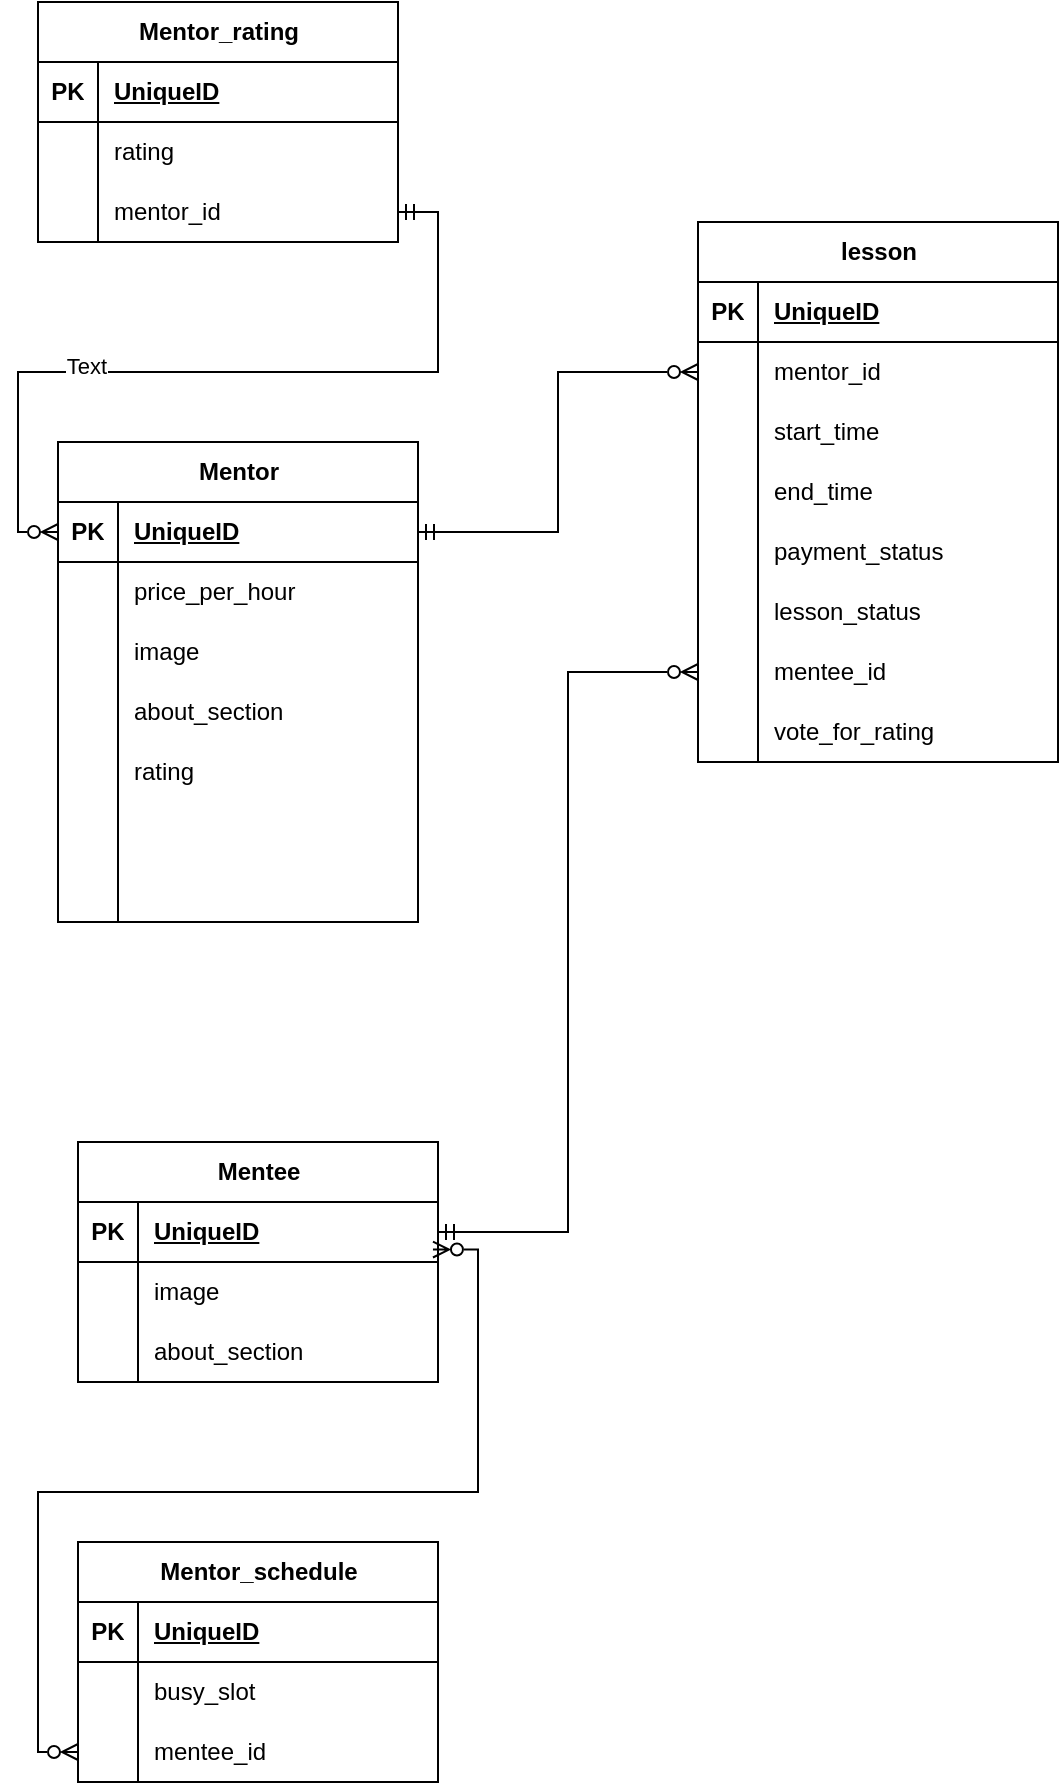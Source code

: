 <mxfile>
    <diagram name="Page-1" id="AzrBd_2-cNHZ7Tf4NZFp">
        <mxGraphModel dx="1147" dy="-1592" grid="1" gridSize="10" guides="1" tooltips="1" connect="1" arrows="1" fold="1" page="1" pageScale="1" pageWidth="827" pageHeight="1169" math="0" shadow="0">
            <root>
                <mxCell id="0"/>
                <mxCell id="1" parent="0"/>
                <mxCell id="NCEz6byxXxkzfDH3Py63-1" value="Mentor" style="shape=table;startSize=30;container=1;collapsible=1;childLayout=tableLayout;fixedRows=1;rowLines=0;fontStyle=1;align=center;resizeLast=1;html=1;" parent="1" vertex="1">
                    <mxGeometry x="720" y="3100" width="180" height="240" as="geometry"/>
                </mxCell>
                <mxCell id="NCEz6byxXxkzfDH3Py63-2" value="" style="shape=tableRow;horizontal=0;startSize=0;swimlaneHead=0;swimlaneBody=0;fillColor=none;collapsible=0;dropTarget=0;points=[[0,0.5],[1,0.5]];portConstraint=eastwest;top=0;left=0;right=0;bottom=1;" parent="NCEz6byxXxkzfDH3Py63-1" vertex="1">
                    <mxGeometry y="30" width="180" height="30" as="geometry"/>
                </mxCell>
                <mxCell id="NCEz6byxXxkzfDH3Py63-3" value="PK" style="shape=partialRectangle;connectable=0;fillColor=none;top=0;left=0;bottom=0;right=0;fontStyle=1;overflow=hidden;whiteSpace=wrap;html=1;" parent="NCEz6byxXxkzfDH3Py63-2" vertex="1">
                    <mxGeometry width="30" height="30" as="geometry">
                        <mxRectangle width="30" height="30" as="alternateBounds"/>
                    </mxGeometry>
                </mxCell>
                <mxCell id="NCEz6byxXxkzfDH3Py63-4" value="UniqueID" style="shape=partialRectangle;connectable=0;fillColor=none;top=0;left=0;bottom=0;right=0;align=left;spacingLeft=6;fontStyle=5;overflow=hidden;whiteSpace=wrap;html=1;" parent="NCEz6byxXxkzfDH3Py63-2" vertex="1">
                    <mxGeometry x="30" width="150" height="30" as="geometry">
                        <mxRectangle width="150" height="30" as="alternateBounds"/>
                    </mxGeometry>
                </mxCell>
                <mxCell id="NCEz6byxXxkzfDH3Py63-5" value="" style="shape=tableRow;horizontal=0;startSize=0;swimlaneHead=0;swimlaneBody=0;fillColor=none;collapsible=0;dropTarget=0;points=[[0,0.5],[1,0.5]];portConstraint=eastwest;top=0;left=0;right=0;bottom=0;" parent="NCEz6byxXxkzfDH3Py63-1" vertex="1">
                    <mxGeometry y="60" width="180" height="30" as="geometry"/>
                </mxCell>
                <mxCell id="NCEz6byxXxkzfDH3Py63-6" value="" style="shape=partialRectangle;connectable=0;fillColor=none;top=0;left=0;bottom=0;right=0;editable=1;overflow=hidden;whiteSpace=wrap;html=1;" parent="NCEz6byxXxkzfDH3Py63-5" vertex="1">
                    <mxGeometry width="30" height="30" as="geometry">
                        <mxRectangle width="30" height="30" as="alternateBounds"/>
                    </mxGeometry>
                </mxCell>
                <mxCell id="NCEz6byxXxkzfDH3Py63-7" value="price_per_hour" style="shape=partialRectangle;connectable=0;fillColor=none;top=0;left=0;bottom=0;right=0;align=left;spacingLeft=6;overflow=hidden;whiteSpace=wrap;html=1;" parent="NCEz6byxXxkzfDH3Py63-5" vertex="1">
                    <mxGeometry x="30" width="150" height="30" as="geometry">
                        <mxRectangle width="150" height="30" as="alternateBounds"/>
                    </mxGeometry>
                </mxCell>
                <mxCell id="NCEz6byxXxkzfDH3Py63-8" value="" style="shape=tableRow;horizontal=0;startSize=0;swimlaneHead=0;swimlaneBody=0;fillColor=none;collapsible=0;dropTarget=0;points=[[0,0.5],[1,0.5]];portConstraint=eastwest;top=0;left=0;right=0;bottom=0;" parent="NCEz6byxXxkzfDH3Py63-1" vertex="1">
                    <mxGeometry y="90" width="180" height="30" as="geometry"/>
                </mxCell>
                <mxCell id="NCEz6byxXxkzfDH3Py63-9" value="" style="shape=partialRectangle;connectable=0;fillColor=none;top=0;left=0;bottom=0;right=0;editable=1;overflow=hidden;whiteSpace=wrap;html=1;" parent="NCEz6byxXxkzfDH3Py63-8" vertex="1">
                    <mxGeometry width="30" height="30" as="geometry">
                        <mxRectangle width="30" height="30" as="alternateBounds"/>
                    </mxGeometry>
                </mxCell>
                <mxCell id="NCEz6byxXxkzfDH3Py63-10" value="image" style="shape=partialRectangle;connectable=0;fillColor=none;top=0;left=0;bottom=0;right=0;align=left;spacingLeft=6;overflow=hidden;whiteSpace=wrap;html=1;" parent="NCEz6byxXxkzfDH3Py63-8" vertex="1">
                    <mxGeometry x="30" width="150" height="30" as="geometry">
                        <mxRectangle width="150" height="30" as="alternateBounds"/>
                    </mxGeometry>
                </mxCell>
                <mxCell id="NCEz6byxXxkzfDH3Py63-11" value="" style="shape=tableRow;horizontal=0;startSize=0;swimlaneHead=0;swimlaneBody=0;fillColor=none;collapsible=0;dropTarget=0;points=[[0,0.5],[1,0.5]];portConstraint=eastwest;top=0;left=0;right=0;bottom=0;" parent="NCEz6byxXxkzfDH3Py63-1" vertex="1">
                    <mxGeometry y="120" width="180" height="30" as="geometry"/>
                </mxCell>
                <mxCell id="NCEz6byxXxkzfDH3Py63-12" value="" style="shape=partialRectangle;connectable=0;fillColor=none;top=0;left=0;bottom=0;right=0;editable=1;overflow=hidden;whiteSpace=wrap;html=1;" parent="NCEz6byxXxkzfDH3Py63-11" vertex="1">
                    <mxGeometry width="30" height="30" as="geometry">
                        <mxRectangle width="30" height="30" as="alternateBounds"/>
                    </mxGeometry>
                </mxCell>
                <mxCell id="NCEz6byxXxkzfDH3Py63-13" value="about_section" style="shape=partialRectangle;connectable=0;fillColor=none;top=0;left=0;bottom=0;right=0;align=left;spacingLeft=6;overflow=hidden;whiteSpace=wrap;html=1;" parent="NCEz6byxXxkzfDH3Py63-11" vertex="1">
                    <mxGeometry x="30" width="150" height="30" as="geometry">
                        <mxRectangle width="150" height="30" as="alternateBounds"/>
                    </mxGeometry>
                </mxCell>
                <mxCell id="NCEz6byxXxkzfDH3Py63-14" style="shape=tableRow;horizontal=0;startSize=0;swimlaneHead=0;swimlaneBody=0;fillColor=none;collapsible=0;dropTarget=0;points=[[0,0.5],[1,0.5]];portConstraint=eastwest;top=0;left=0;right=0;bottom=0;" parent="NCEz6byxXxkzfDH3Py63-1" vertex="1">
                    <mxGeometry y="150" width="180" height="30" as="geometry"/>
                </mxCell>
                <mxCell id="NCEz6byxXxkzfDH3Py63-15" style="shape=partialRectangle;connectable=0;fillColor=none;top=0;left=0;bottom=0;right=0;editable=1;overflow=hidden;whiteSpace=wrap;html=1;" parent="NCEz6byxXxkzfDH3Py63-14" vertex="1">
                    <mxGeometry width="30" height="30" as="geometry">
                        <mxRectangle width="30" height="30" as="alternateBounds"/>
                    </mxGeometry>
                </mxCell>
                <mxCell id="NCEz6byxXxkzfDH3Py63-16" value="rating" style="shape=partialRectangle;connectable=0;fillColor=none;top=0;left=0;bottom=0;right=0;align=left;spacingLeft=6;overflow=hidden;whiteSpace=wrap;html=1;" parent="NCEz6byxXxkzfDH3Py63-14" vertex="1">
                    <mxGeometry x="30" width="150" height="30" as="geometry">
                        <mxRectangle width="150" height="30" as="alternateBounds"/>
                    </mxGeometry>
                </mxCell>
                <mxCell id="NCEz6byxXxkzfDH3Py63-17" style="shape=tableRow;horizontal=0;startSize=0;swimlaneHead=0;swimlaneBody=0;fillColor=none;collapsible=0;dropTarget=0;points=[[0,0.5],[1,0.5]];portConstraint=eastwest;top=0;left=0;right=0;bottom=0;" parent="NCEz6byxXxkzfDH3Py63-1" vertex="1">
                    <mxGeometry y="180" width="180" height="30" as="geometry"/>
                </mxCell>
                <mxCell id="NCEz6byxXxkzfDH3Py63-18" style="shape=partialRectangle;connectable=0;fillColor=none;top=0;left=0;bottom=0;right=0;editable=1;overflow=hidden;whiteSpace=wrap;html=1;" parent="NCEz6byxXxkzfDH3Py63-17" vertex="1">
                    <mxGeometry width="30" height="30" as="geometry">
                        <mxRectangle width="30" height="30" as="alternateBounds"/>
                    </mxGeometry>
                </mxCell>
                <mxCell id="NCEz6byxXxkzfDH3Py63-19" value="" style="shape=partialRectangle;connectable=0;fillColor=none;top=0;left=0;bottom=0;right=0;align=left;spacingLeft=6;overflow=hidden;whiteSpace=wrap;html=1;" parent="NCEz6byxXxkzfDH3Py63-17" vertex="1">
                    <mxGeometry x="30" width="150" height="30" as="geometry">
                        <mxRectangle width="150" height="30" as="alternateBounds"/>
                    </mxGeometry>
                </mxCell>
                <mxCell id="NCEz6byxXxkzfDH3Py63-20" style="shape=tableRow;horizontal=0;startSize=0;swimlaneHead=0;swimlaneBody=0;fillColor=none;collapsible=0;dropTarget=0;points=[[0,0.5],[1,0.5]];portConstraint=eastwest;top=0;left=0;right=0;bottom=0;" parent="NCEz6byxXxkzfDH3Py63-1" vertex="1">
                    <mxGeometry y="210" width="180" height="30" as="geometry"/>
                </mxCell>
                <mxCell id="NCEz6byxXxkzfDH3Py63-21" style="shape=partialRectangle;connectable=0;fillColor=none;top=0;left=0;bottom=0;right=0;editable=1;overflow=hidden;whiteSpace=wrap;html=1;" parent="NCEz6byxXxkzfDH3Py63-20" vertex="1">
                    <mxGeometry width="30" height="30" as="geometry">
                        <mxRectangle width="30" height="30" as="alternateBounds"/>
                    </mxGeometry>
                </mxCell>
                <mxCell id="NCEz6byxXxkzfDH3Py63-22" value="" style="shape=partialRectangle;connectable=0;fillColor=none;top=0;left=0;bottom=0;right=0;align=left;spacingLeft=6;overflow=hidden;whiteSpace=wrap;html=1;" parent="NCEz6byxXxkzfDH3Py63-20" vertex="1">
                    <mxGeometry x="30" width="150" height="30" as="geometry">
                        <mxRectangle width="150" height="30" as="alternateBounds"/>
                    </mxGeometry>
                </mxCell>
                <mxCell id="NCEz6byxXxkzfDH3Py63-23" value="Mentee" style="shape=table;startSize=30;container=1;collapsible=1;childLayout=tableLayout;fixedRows=1;rowLines=0;fontStyle=1;align=center;resizeLast=1;html=1;" parent="1" vertex="1">
                    <mxGeometry x="730" y="3450" width="180" height="120" as="geometry"/>
                </mxCell>
                <mxCell id="NCEz6byxXxkzfDH3Py63-24" value="" style="shape=tableRow;horizontal=0;startSize=0;swimlaneHead=0;swimlaneBody=0;fillColor=none;collapsible=0;dropTarget=0;points=[[0,0.5],[1,0.5]];portConstraint=eastwest;top=0;left=0;right=0;bottom=1;" parent="NCEz6byxXxkzfDH3Py63-23" vertex="1">
                    <mxGeometry y="30" width="180" height="30" as="geometry"/>
                </mxCell>
                <mxCell id="NCEz6byxXxkzfDH3Py63-25" value="PK" style="shape=partialRectangle;connectable=0;fillColor=none;top=0;left=0;bottom=0;right=0;fontStyle=1;overflow=hidden;whiteSpace=wrap;html=1;" parent="NCEz6byxXxkzfDH3Py63-24" vertex="1">
                    <mxGeometry width="30" height="30" as="geometry">
                        <mxRectangle width="30" height="30" as="alternateBounds"/>
                    </mxGeometry>
                </mxCell>
                <mxCell id="NCEz6byxXxkzfDH3Py63-26" value="UniqueID" style="shape=partialRectangle;connectable=0;fillColor=none;top=0;left=0;bottom=0;right=0;align=left;spacingLeft=6;fontStyle=5;overflow=hidden;whiteSpace=wrap;html=1;" parent="NCEz6byxXxkzfDH3Py63-24" vertex="1">
                    <mxGeometry x="30" width="150" height="30" as="geometry">
                        <mxRectangle width="150" height="30" as="alternateBounds"/>
                    </mxGeometry>
                </mxCell>
                <mxCell id="NCEz6byxXxkzfDH3Py63-27" value="" style="shape=tableRow;horizontal=0;startSize=0;swimlaneHead=0;swimlaneBody=0;fillColor=none;collapsible=0;dropTarget=0;points=[[0,0.5],[1,0.5]];portConstraint=eastwest;top=0;left=0;right=0;bottom=0;" parent="NCEz6byxXxkzfDH3Py63-23" vertex="1">
                    <mxGeometry y="60" width="180" height="30" as="geometry"/>
                </mxCell>
                <mxCell id="NCEz6byxXxkzfDH3Py63-28" value="" style="shape=partialRectangle;connectable=0;fillColor=none;top=0;left=0;bottom=0;right=0;editable=1;overflow=hidden;whiteSpace=wrap;html=1;" parent="NCEz6byxXxkzfDH3Py63-27" vertex="1">
                    <mxGeometry width="30" height="30" as="geometry">
                        <mxRectangle width="30" height="30" as="alternateBounds"/>
                    </mxGeometry>
                </mxCell>
                <mxCell id="NCEz6byxXxkzfDH3Py63-29" value="image" style="shape=partialRectangle;connectable=0;fillColor=none;top=0;left=0;bottom=0;right=0;align=left;spacingLeft=6;overflow=hidden;whiteSpace=wrap;html=1;" parent="NCEz6byxXxkzfDH3Py63-27" vertex="1">
                    <mxGeometry x="30" width="150" height="30" as="geometry">
                        <mxRectangle width="150" height="30" as="alternateBounds"/>
                    </mxGeometry>
                </mxCell>
                <mxCell id="NCEz6byxXxkzfDH3Py63-30" value="" style="shape=tableRow;horizontal=0;startSize=0;swimlaneHead=0;swimlaneBody=0;fillColor=none;collapsible=0;dropTarget=0;points=[[0,0.5],[1,0.5]];portConstraint=eastwest;top=0;left=0;right=0;bottom=0;" parent="NCEz6byxXxkzfDH3Py63-23" vertex="1">
                    <mxGeometry y="90" width="180" height="30" as="geometry"/>
                </mxCell>
                <mxCell id="NCEz6byxXxkzfDH3Py63-31" value="" style="shape=partialRectangle;connectable=0;fillColor=none;top=0;left=0;bottom=0;right=0;editable=1;overflow=hidden;whiteSpace=wrap;html=1;" parent="NCEz6byxXxkzfDH3Py63-30" vertex="1">
                    <mxGeometry width="30" height="30" as="geometry">
                        <mxRectangle width="30" height="30" as="alternateBounds"/>
                    </mxGeometry>
                </mxCell>
                <mxCell id="NCEz6byxXxkzfDH3Py63-32" value="about_section" style="shape=partialRectangle;connectable=0;fillColor=none;top=0;left=0;bottom=0;right=0;align=left;spacingLeft=6;overflow=hidden;whiteSpace=wrap;html=1;" parent="NCEz6byxXxkzfDH3Py63-30" vertex="1">
                    <mxGeometry x="30" width="150" height="30" as="geometry">
                        <mxRectangle width="150" height="30" as="alternateBounds"/>
                    </mxGeometry>
                </mxCell>
                <mxCell id="NCEz6byxXxkzfDH3Py63-33" value="lesson" style="shape=table;startSize=30;container=1;collapsible=1;childLayout=tableLayout;fixedRows=1;rowLines=0;fontStyle=1;align=center;resizeLast=1;html=1;" parent="1" vertex="1">
                    <mxGeometry x="1040" y="2990" width="180" height="270" as="geometry"/>
                </mxCell>
                <mxCell id="NCEz6byxXxkzfDH3Py63-34" value="" style="shape=tableRow;horizontal=0;startSize=0;swimlaneHead=0;swimlaneBody=0;fillColor=none;collapsible=0;dropTarget=0;points=[[0,0.5],[1,0.5]];portConstraint=eastwest;top=0;left=0;right=0;bottom=1;" parent="NCEz6byxXxkzfDH3Py63-33" vertex="1">
                    <mxGeometry y="30" width="180" height="30" as="geometry"/>
                </mxCell>
                <mxCell id="NCEz6byxXxkzfDH3Py63-35" value="PK" style="shape=partialRectangle;connectable=0;fillColor=none;top=0;left=0;bottom=0;right=0;fontStyle=1;overflow=hidden;whiteSpace=wrap;html=1;" parent="NCEz6byxXxkzfDH3Py63-34" vertex="1">
                    <mxGeometry width="30" height="30" as="geometry">
                        <mxRectangle width="30" height="30" as="alternateBounds"/>
                    </mxGeometry>
                </mxCell>
                <mxCell id="NCEz6byxXxkzfDH3Py63-36" value="UniqueID" style="shape=partialRectangle;connectable=0;fillColor=none;top=0;left=0;bottom=0;right=0;align=left;spacingLeft=6;fontStyle=5;overflow=hidden;whiteSpace=wrap;html=1;" parent="NCEz6byxXxkzfDH3Py63-34" vertex="1">
                    <mxGeometry x="30" width="150" height="30" as="geometry">
                        <mxRectangle width="150" height="30" as="alternateBounds"/>
                    </mxGeometry>
                </mxCell>
                <mxCell id="NCEz6byxXxkzfDH3Py63-37" value="" style="shape=tableRow;horizontal=0;startSize=0;swimlaneHead=0;swimlaneBody=0;fillColor=none;collapsible=0;dropTarget=0;points=[[0,0.5],[1,0.5]];portConstraint=eastwest;top=0;left=0;right=0;bottom=0;" parent="NCEz6byxXxkzfDH3Py63-33" vertex="1">
                    <mxGeometry y="60" width="180" height="30" as="geometry"/>
                </mxCell>
                <mxCell id="NCEz6byxXxkzfDH3Py63-38" value="" style="shape=partialRectangle;connectable=0;fillColor=none;top=0;left=0;bottom=0;right=0;editable=1;overflow=hidden;whiteSpace=wrap;html=1;" parent="NCEz6byxXxkzfDH3Py63-37" vertex="1">
                    <mxGeometry width="30" height="30" as="geometry">
                        <mxRectangle width="30" height="30" as="alternateBounds"/>
                    </mxGeometry>
                </mxCell>
                <mxCell id="NCEz6byxXxkzfDH3Py63-39" value="mentor_id" style="shape=partialRectangle;connectable=0;fillColor=none;top=0;left=0;bottom=0;right=0;align=left;spacingLeft=6;overflow=hidden;whiteSpace=wrap;html=1;" parent="NCEz6byxXxkzfDH3Py63-37" vertex="1">
                    <mxGeometry x="30" width="150" height="30" as="geometry">
                        <mxRectangle width="150" height="30" as="alternateBounds"/>
                    </mxGeometry>
                </mxCell>
                <mxCell id="NCEz6byxXxkzfDH3Py63-40" value="" style="shape=tableRow;horizontal=0;startSize=0;swimlaneHead=0;swimlaneBody=0;fillColor=none;collapsible=0;dropTarget=0;points=[[0,0.5],[1,0.5]];portConstraint=eastwest;top=0;left=0;right=0;bottom=0;" parent="NCEz6byxXxkzfDH3Py63-33" vertex="1">
                    <mxGeometry y="90" width="180" height="30" as="geometry"/>
                </mxCell>
                <mxCell id="NCEz6byxXxkzfDH3Py63-41" value="" style="shape=partialRectangle;connectable=0;fillColor=none;top=0;left=0;bottom=0;right=0;editable=1;overflow=hidden;whiteSpace=wrap;html=1;" parent="NCEz6byxXxkzfDH3Py63-40" vertex="1">
                    <mxGeometry width="30" height="30" as="geometry">
                        <mxRectangle width="30" height="30" as="alternateBounds"/>
                    </mxGeometry>
                </mxCell>
                <mxCell id="NCEz6byxXxkzfDH3Py63-42" value="start_time" style="shape=partialRectangle;connectable=0;fillColor=none;top=0;left=0;bottom=0;right=0;align=left;spacingLeft=6;overflow=hidden;whiteSpace=wrap;html=1;" parent="NCEz6byxXxkzfDH3Py63-40" vertex="1">
                    <mxGeometry x="30" width="150" height="30" as="geometry">
                        <mxRectangle width="150" height="30" as="alternateBounds"/>
                    </mxGeometry>
                </mxCell>
                <mxCell id="NCEz6byxXxkzfDH3Py63-43" style="shape=tableRow;horizontal=0;startSize=0;swimlaneHead=0;swimlaneBody=0;fillColor=none;collapsible=0;dropTarget=0;points=[[0,0.5],[1,0.5]];portConstraint=eastwest;top=0;left=0;right=0;bottom=0;" parent="NCEz6byxXxkzfDH3Py63-33" vertex="1">
                    <mxGeometry y="120" width="180" height="30" as="geometry"/>
                </mxCell>
                <mxCell id="NCEz6byxXxkzfDH3Py63-44" style="shape=partialRectangle;connectable=0;fillColor=none;top=0;left=0;bottom=0;right=0;editable=1;overflow=hidden;whiteSpace=wrap;html=1;" parent="NCEz6byxXxkzfDH3Py63-43" vertex="1">
                    <mxGeometry width="30" height="30" as="geometry">
                        <mxRectangle width="30" height="30" as="alternateBounds"/>
                    </mxGeometry>
                </mxCell>
                <mxCell id="NCEz6byxXxkzfDH3Py63-45" value="end_time" style="shape=partialRectangle;connectable=0;fillColor=none;top=0;left=0;bottom=0;right=0;align=left;spacingLeft=6;overflow=hidden;whiteSpace=wrap;html=1;" parent="NCEz6byxXxkzfDH3Py63-43" vertex="1">
                    <mxGeometry x="30" width="150" height="30" as="geometry">
                        <mxRectangle width="150" height="30" as="alternateBounds"/>
                    </mxGeometry>
                </mxCell>
                <mxCell id="NCEz6byxXxkzfDH3Py63-46" style="shape=tableRow;horizontal=0;startSize=0;swimlaneHead=0;swimlaneBody=0;fillColor=none;collapsible=0;dropTarget=0;points=[[0,0.5],[1,0.5]];portConstraint=eastwest;top=0;left=0;right=0;bottom=0;" parent="NCEz6byxXxkzfDH3Py63-33" vertex="1">
                    <mxGeometry y="150" width="180" height="30" as="geometry"/>
                </mxCell>
                <mxCell id="NCEz6byxXxkzfDH3Py63-47" style="shape=partialRectangle;connectable=0;fillColor=none;top=0;left=0;bottom=0;right=0;editable=1;overflow=hidden;whiteSpace=wrap;html=1;" parent="NCEz6byxXxkzfDH3Py63-46" vertex="1">
                    <mxGeometry width="30" height="30" as="geometry">
                        <mxRectangle width="30" height="30" as="alternateBounds"/>
                    </mxGeometry>
                </mxCell>
                <mxCell id="NCEz6byxXxkzfDH3Py63-48" value="payment_status" style="shape=partialRectangle;connectable=0;fillColor=none;top=0;left=0;bottom=0;right=0;align=left;spacingLeft=6;overflow=hidden;whiteSpace=wrap;html=1;" parent="NCEz6byxXxkzfDH3Py63-46" vertex="1">
                    <mxGeometry x="30" width="150" height="30" as="geometry">
                        <mxRectangle width="150" height="30" as="alternateBounds"/>
                    </mxGeometry>
                </mxCell>
                <mxCell id="NCEz6byxXxkzfDH3Py63-49" style="shape=tableRow;horizontal=0;startSize=0;swimlaneHead=0;swimlaneBody=0;fillColor=none;collapsible=0;dropTarget=0;points=[[0,0.5],[1,0.5]];portConstraint=eastwest;top=0;left=0;right=0;bottom=0;" parent="NCEz6byxXxkzfDH3Py63-33" vertex="1">
                    <mxGeometry y="180" width="180" height="30" as="geometry"/>
                </mxCell>
                <mxCell id="NCEz6byxXxkzfDH3Py63-50" style="shape=partialRectangle;connectable=0;fillColor=none;top=0;left=0;bottom=0;right=0;editable=1;overflow=hidden;whiteSpace=wrap;html=1;" parent="NCEz6byxXxkzfDH3Py63-49" vertex="1">
                    <mxGeometry width="30" height="30" as="geometry">
                        <mxRectangle width="30" height="30" as="alternateBounds"/>
                    </mxGeometry>
                </mxCell>
                <mxCell id="NCEz6byxXxkzfDH3Py63-51" value="lesson_status" style="shape=partialRectangle;connectable=0;fillColor=none;top=0;left=0;bottom=0;right=0;align=left;spacingLeft=6;overflow=hidden;whiteSpace=wrap;html=1;" parent="NCEz6byxXxkzfDH3Py63-49" vertex="1">
                    <mxGeometry x="30" width="150" height="30" as="geometry">
                        <mxRectangle width="150" height="30" as="alternateBounds"/>
                    </mxGeometry>
                </mxCell>
                <mxCell id="NCEz6byxXxkzfDH3Py63-52" style="shape=tableRow;horizontal=0;startSize=0;swimlaneHead=0;swimlaneBody=0;fillColor=none;collapsible=0;dropTarget=0;points=[[0,0.5],[1,0.5]];portConstraint=eastwest;top=0;left=0;right=0;bottom=0;" parent="NCEz6byxXxkzfDH3Py63-33" vertex="1">
                    <mxGeometry y="210" width="180" height="30" as="geometry"/>
                </mxCell>
                <mxCell id="NCEz6byxXxkzfDH3Py63-53" style="shape=partialRectangle;connectable=0;fillColor=none;top=0;left=0;bottom=0;right=0;editable=1;overflow=hidden;whiteSpace=wrap;html=1;" parent="NCEz6byxXxkzfDH3Py63-52" vertex="1">
                    <mxGeometry width="30" height="30" as="geometry">
                        <mxRectangle width="30" height="30" as="alternateBounds"/>
                    </mxGeometry>
                </mxCell>
                <mxCell id="NCEz6byxXxkzfDH3Py63-54" value="mentee_id" style="shape=partialRectangle;connectable=0;fillColor=none;top=0;left=0;bottom=0;right=0;align=left;spacingLeft=6;overflow=hidden;whiteSpace=wrap;html=1;" parent="NCEz6byxXxkzfDH3Py63-52" vertex="1">
                    <mxGeometry x="30" width="150" height="30" as="geometry">
                        <mxRectangle width="150" height="30" as="alternateBounds"/>
                    </mxGeometry>
                </mxCell>
                <mxCell id="5bFIP4emcxylOxC0-xEj-1" style="shape=tableRow;horizontal=0;startSize=0;swimlaneHead=0;swimlaneBody=0;fillColor=none;collapsible=0;dropTarget=0;points=[[0,0.5],[1,0.5]];portConstraint=eastwest;top=0;left=0;right=0;bottom=0;" parent="NCEz6byxXxkzfDH3Py63-33" vertex="1">
                    <mxGeometry y="240" width="180" height="30" as="geometry"/>
                </mxCell>
                <mxCell id="5bFIP4emcxylOxC0-xEj-2" style="shape=partialRectangle;connectable=0;fillColor=none;top=0;left=0;bottom=0;right=0;editable=1;overflow=hidden;whiteSpace=wrap;html=1;" parent="5bFIP4emcxylOxC0-xEj-1" vertex="1">
                    <mxGeometry width="30" height="30" as="geometry">
                        <mxRectangle width="30" height="30" as="alternateBounds"/>
                    </mxGeometry>
                </mxCell>
                <mxCell id="5bFIP4emcxylOxC0-xEj-3" value="vote_for_rating" style="shape=partialRectangle;connectable=0;fillColor=none;top=0;left=0;bottom=0;right=0;align=left;spacingLeft=6;overflow=hidden;whiteSpace=wrap;html=1;" parent="5bFIP4emcxylOxC0-xEj-1" vertex="1">
                    <mxGeometry x="30" width="150" height="30" as="geometry">
                        <mxRectangle width="150" height="30" as="alternateBounds"/>
                    </mxGeometry>
                </mxCell>
                <mxCell id="NCEz6byxXxkzfDH3Py63-89" style="edgeStyle=orthogonalEdgeStyle;rounded=0;orthogonalLoop=1;jettySize=auto;html=1;entryX=0;entryY=0.5;entryDx=0;entryDy=0;endArrow=ERzeroToMany;endFill=0;startArrow=ERmandOne;startFill=0;" parent="1" source="NCEz6byxXxkzfDH3Py63-2" target="NCEz6byxXxkzfDH3Py63-37" edge="1">
                    <mxGeometry relative="1" as="geometry"/>
                </mxCell>
                <mxCell id="NCEz6byxXxkzfDH3Py63-91" style="edgeStyle=orthogonalEdgeStyle;rounded=0;orthogonalLoop=1;jettySize=auto;html=1;entryX=0;entryY=0.5;entryDx=0;entryDy=0;endArrow=ERmandOne;endFill=0;startArrow=ERzeroToMany;startFill=0;" parent="1" target="NCEz6byxXxkzfDH3Py63-24" edge="1">
                    <mxGeometry relative="1" as="geometry"/>
                </mxCell>
                <mxCell id="NCEz6byxXxkzfDH3Py63-92" style="edgeStyle=orthogonalEdgeStyle;rounded=0;orthogonalLoop=1;jettySize=auto;html=1;exitX=1;exitY=0.5;exitDx=0;exitDy=0;entryX=0;entryY=0.5;entryDx=0;entryDy=0;startArrow=ERmandOne;startFill=0;endArrow=ERzeroToMany;endFill=0;" parent="1" source="NCEz6byxXxkzfDH3Py63-24" target="NCEz6byxXxkzfDH3Py63-52" edge="1">
                    <mxGeometry relative="1" as="geometry"/>
                </mxCell>
                <mxCell id="5bFIP4emcxylOxC0-xEj-4" value="Mentor_schedule" style="shape=table;startSize=30;container=1;collapsible=1;childLayout=tableLayout;fixedRows=1;rowLines=0;fontStyle=1;align=center;resizeLast=1;html=1;" parent="1" vertex="1">
                    <mxGeometry x="730" y="3650" width="180" height="120" as="geometry"/>
                </mxCell>
                <mxCell id="5bFIP4emcxylOxC0-xEj-5" value="" style="shape=tableRow;horizontal=0;startSize=0;swimlaneHead=0;swimlaneBody=0;fillColor=none;collapsible=0;dropTarget=0;points=[[0,0.5],[1,0.5]];portConstraint=eastwest;top=0;left=0;right=0;bottom=1;" parent="5bFIP4emcxylOxC0-xEj-4" vertex="1">
                    <mxGeometry y="30" width="180" height="30" as="geometry"/>
                </mxCell>
                <mxCell id="5bFIP4emcxylOxC0-xEj-6" value="PK" style="shape=partialRectangle;connectable=0;fillColor=none;top=0;left=0;bottom=0;right=0;fontStyle=1;overflow=hidden;whiteSpace=wrap;html=1;" parent="5bFIP4emcxylOxC0-xEj-5" vertex="1">
                    <mxGeometry width="30" height="30" as="geometry">
                        <mxRectangle width="30" height="30" as="alternateBounds"/>
                    </mxGeometry>
                </mxCell>
                <mxCell id="5bFIP4emcxylOxC0-xEj-7" value="UniqueID" style="shape=partialRectangle;connectable=0;fillColor=none;top=0;left=0;bottom=0;right=0;align=left;spacingLeft=6;fontStyle=5;overflow=hidden;whiteSpace=wrap;html=1;" parent="5bFIP4emcxylOxC0-xEj-5" vertex="1">
                    <mxGeometry x="30" width="150" height="30" as="geometry">
                        <mxRectangle width="150" height="30" as="alternateBounds"/>
                    </mxGeometry>
                </mxCell>
                <mxCell id="5bFIP4emcxylOxC0-xEj-8" value="" style="shape=tableRow;horizontal=0;startSize=0;swimlaneHead=0;swimlaneBody=0;fillColor=none;collapsible=0;dropTarget=0;points=[[0,0.5],[1,0.5]];portConstraint=eastwest;top=0;left=0;right=0;bottom=0;" parent="5bFIP4emcxylOxC0-xEj-4" vertex="1">
                    <mxGeometry y="60" width="180" height="30" as="geometry"/>
                </mxCell>
                <mxCell id="5bFIP4emcxylOxC0-xEj-9" value="" style="shape=partialRectangle;connectable=0;fillColor=none;top=0;left=0;bottom=0;right=0;editable=1;overflow=hidden;whiteSpace=wrap;html=1;" parent="5bFIP4emcxylOxC0-xEj-8" vertex="1">
                    <mxGeometry width="30" height="30" as="geometry">
                        <mxRectangle width="30" height="30" as="alternateBounds"/>
                    </mxGeometry>
                </mxCell>
                <mxCell id="5bFIP4emcxylOxC0-xEj-10" value="busy_slot" style="shape=partialRectangle;connectable=0;fillColor=none;top=0;left=0;bottom=0;right=0;align=left;spacingLeft=6;overflow=hidden;whiteSpace=wrap;html=1;" parent="5bFIP4emcxylOxC0-xEj-8" vertex="1">
                    <mxGeometry x="30" width="150" height="30" as="geometry">
                        <mxRectangle width="150" height="30" as="alternateBounds"/>
                    </mxGeometry>
                </mxCell>
                <mxCell id="5bFIP4emcxylOxC0-xEj-11" value="" style="shape=tableRow;horizontal=0;startSize=0;swimlaneHead=0;swimlaneBody=0;fillColor=none;collapsible=0;dropTarget=0;points=[[0,0.5],[1,0.5]];portConstraint=eastwest;top=0;left=0;right=0;bottom=0;" parent="5bFIP4emcxylOxC0-xEj-4" vertex="1">
                    <mxGeometry y="90" width="180" height="30" as="geometry"/>
                </mxCell>
                <mxCell id="5bFIP4emcxylOxC0-xEj-12" value="" style="shape=partialRectangle;connectable=0;fillColor=none;top=0;left=0;bottom=0;right=0;editable=1;overflow=hidden;whiteSpace=wrap;html=1;" parent="5bFIP4emcxylOxC0-xEj-11" vertex="1">
                    <mxGeometry width="30" height="30" as="geometry">
                        <mxRectangle width="30" height="30" as="alternateBounds"/>
                    </mxGeometry>
                </mxCell>
                <mxCell id="5bFIP4emcxylOxC0-xEj-13" value="mentee_id" style="shape=partialRectangle;connectable=0;fillColor=none;top=0;left=0;bottom=0;right=0;align=left;spacingLeft=6;overflow=hidden;whiteSpace=wrap;html=1;" parent="5bFIP4emcxylOxC0-xEj-11" vertex="1">
                    <mxGeometry x="30" width="150" height="30" as="geometry">
                        <mxRectangle width="150" height="30" as="alternateBounds"/>
                    </mxGeometry>
                </mxCell>
                <mxCell id="5bFIP4emcxylOxC0-xEj-14" style="edgeStyle=orthogonalEdgeStyle;rounded=0;orthogonalLoop=1;jettySize=auto;html=1;entryX=0.986;entryY=0.792;entryDx=0;entryDy=0;entryPerimeter=0;startArrow=ERzeroToMany;startFill=0;endArrow=ERzeroToMany;endFill=0;" parent="1" source="5bFIP4emcxylOxC0-xEj-11" target="NCEz6byxXxkzfDH3Py63-24" edge="1">
                    <mxGeometry relative="1" as="geometry"/>
                </mxCell>
                <mxCell id="5bFIP4emcxylOxC0-xEj-16" value="Mentor_rating" style="shape=table;startSize=30;container=1;collapsible=1;childLayout=tableLayout;fixedRows=1;rowLines=0;fontStyle=1;align=center;resizeLast=1;html=1;" parent="1" vertex="1">
                    <mxGeometry x="710" y="2880" width="180" height="120" as="geometry"/>
                </mxCell>
                <mxCell id="5bFIP4emcxylOxC0-xEj-17" value="" style="shape=tableRow;horizontal=0;startSize=0;swimlaneHead=0;swimlaneBody=0;fillColor=none;collapsible=0;dropTarget=0;points=[[0,0.5],[1,0.5]];portConstraint=eastwest;top=0;left=0;right=0;bottom=1;" parent="5bFIP4emcxylOxC0-xEj-16" vertex="1">
                    <mxGeometry y="30" width="180" height="30" as="geometry"/>
                </mxCell>
                <mxCell id="5bFIP4emcxylOxC0-xEj-18" value="PK" style="shape=partialRectangle;connectable=0;fillColor=none;top=0;left=0;bottom=0;right=0;fontStyle=1;overflow=hidden;whiteSpace=wrap;html=1;" parent="5bFIP4emcxylOxC0-xEj-17" vertex="1">
                    <mxGeometry width="30" height="30" as="geometry">
                        <mxRectangle width="30" height="30" as="alternateBounds"/>
                    </mxGeometry>
                </mxCell>
                <mxCell id="5bFIP4emcxylOxC0-xEj-19" value="UniqueID" style="shape=partialRectangle;connectable=0;fillColor=none;top=0;left=0;bottom=0;right=0;align=left;spacingLeft=6;fontStyle=5;overflow=hidden;whiteSpace=wrap;html=1;" parent="5bFIP4emcxylOxC0-xEj-17" vertex="1">
                    <mxGeometry x="30" width="150" height="30" as="geometry">
                        <mxRectangle width="150" height="30" as="alternateBounds"/>
                    </mxGeometry>
                </mxCell>
                <mxCell id="5bFIP4emcxylOxC0-xEj-20" value="" style="shape=tableRow;horizontal=0;startSize=0;swimlaneHead=0;swimlaneBody=0;fillColor=none;collapsible=0;dropTarget=0;points=[[0,0.5],[1,0.5]];portConstraint=eastwest;top=0;left=0;right=0;bottom=0;" parent="5bFIP4emcxylOxC0-xEj-16" vertex="1">
                    <mxGeometry y="60" width="180" height="30" as="geometry"/>
                </mxCell>
                <mxCell id="5bFIP4emcxylOxC0-xEj-21" value="" style="shape=partialRectangle;connectable=0;fillColor=none;top=0;left=0;bottom=0;right=0;editable=1;overflow=hidden;whiteSpace=wrap;html=1;" parent="5bFIP4emcxylOxC0-xEj-20" vertex="1">
                    <mxGeometry width="30" height="30" as="geometry">
                        <mxRectangle width="30" height="30" as="alternateBounds"/>
                    </mxGeometry>
                </mxCell>
                <mxCell id="5bFIP4emcxylOxC0-xEj-22" value="rating" style="shape=partialRectangle;connectable=0;fillColor=none;top=0;left=0;bottom=0;right=0;align=left;spacingLeft=6;overflow=hidden;whiteSpace=wrap;html=1;" parent="5bFIP4emcxylOxC0-xEj-20" vertex="1">
                    <mxGeometry x="30" width="150" height="30" as="geometry">
                        <mxRectangle width="150" height="30" as="alternateBounds"/>
                    </mxGeometry>
                </mxCell>
                <mxCell id="5bFIP4emcxylOxC0-xEj-23" value="" style="shape=tableRow;horizontal=0;startSize=0;swimlaneHead=0;swimlaneBody=0;fillColor=none;collapsible=0;dropTarget=0;points=[[0,0.5],[1,0.5]];portConstraint=eastwest;top=0;left=0;right=0;bottom=0;" parent="5bFIP4emcxylOxC0-xEj-16" vertex="1">
                    <mxGeometry y="90" width="180" height="30" as="geometry"/>
                </mxCell>
                <mxCell id="5bFIP4emcxylOxC0-xEj-24" value="" style="shape=partialRectangle;connectable=0;fillColor=none;top=0;left=0;bottom=0;right=0;editable=1;overflow=hidden;whiteSpace=wrap;html=1;" parent="5bFIP4emcxylOxC0-xEj-23" vertex="1">
                    <mxGeometry width="30" height="30" as="geometry">
                        <mxRectangle width="30" height="30" as="alternateBounds"/>
                    </mxGeometry>
                </mxCell>
                <mxCell id="5bFIP4emcxylOxC0-xEj-25" value="mentor_id" style="shape=partialRectangle;connectable=0;fillColor=none;top=0;left=0;bottom=0;right=0;align=left;spacingLeft=6;overflow=hidden;whiteSpace=wrap;html=1;" parent="5bFIP4emcxylOxC0-xEj-23" vertex="1">
                    <mxGeometry x="30" width="150" height="30" as="geometry">
                        <mxRectangle width="150" height="30" as="alternateBounds"/>
                    </mxGeometry>
                </mxCell>
                <mxCell id="5bFIP4emcxylOxC0-xEj-26" style="edgeStyle=orthogonalEdgeStyle;rounded=0;orthogonalLoop=1;jettySize=auto;html=1;entryX=0;entryY=0.5;entryDx=0;entryDy=0;startArrow=ERmandOne;startFill=0;endArrow=ERzeroToMany;endFill=0;" parent="1" source="5bFIP4emcxylOxC0-xEj-23" target="NCEz6byxXxkzfDH3Py63-2" edge="1">
                    <mxGeometry relative="1" as="geometry"/>
                </mxCell>
                <mxCell id="2" value="Text" style="edgeLabel;html=1;align=center;verticalAlign=middle;resizable=0;points=[];" parent="5bFIP4emcxylOxC0-xEj-26" vertex="1" connectable="0">
                    <mxGeometry x="0.346" y="-3" relative="1" as="geometry">
                        <mxPoint as="offset"/>
                    </mxGeometry>
                </mxCell>
            </root>
        </mxGraphModel>
    </diagram>
</mxfile>